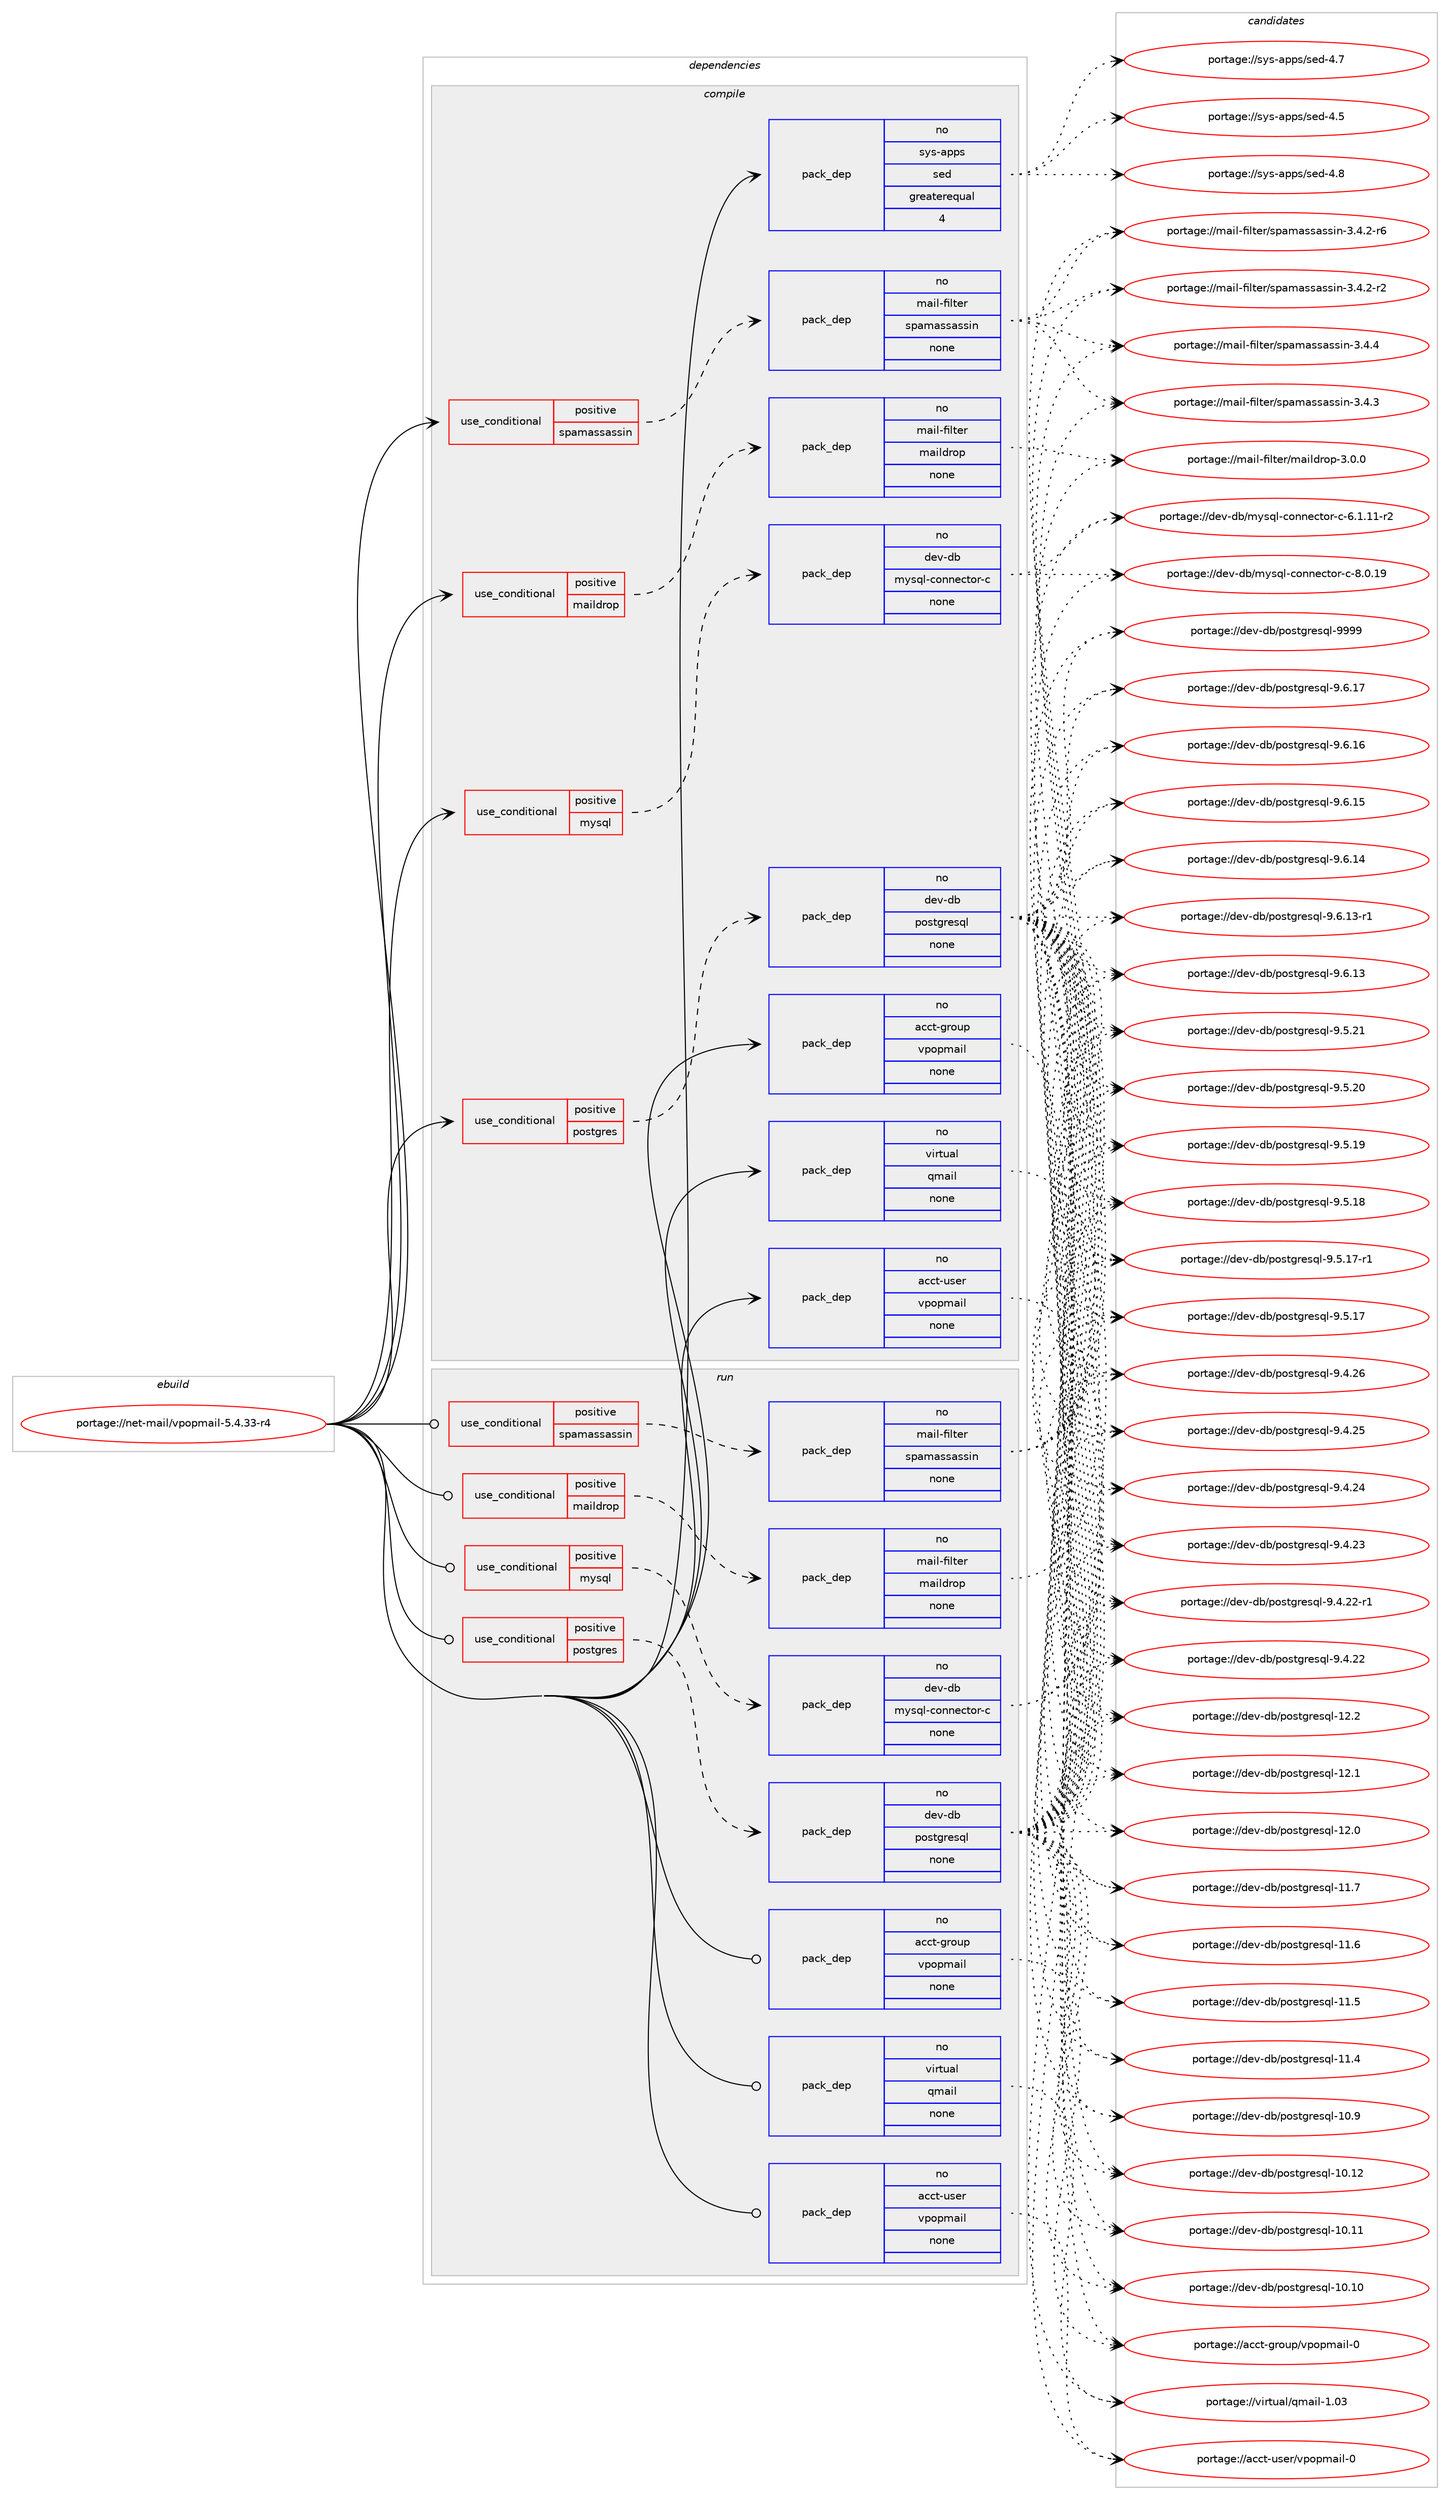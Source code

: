 digraph prolog {

# *************
# Graph options
# *************

newrank=true;
concentrate=true;
compound=true;
graph [rankdir=LR,fontname=Helvetica,fontsize=10,ranksep=1.5];#, ranksep=2.5, nodesep=0.2];
edge  [arrowhead=vee];
node  [fontname=Helvetica,fontsize=10];

# **********
# The ebuild
# **********

subgraph cluster_leftcol {
color=gray;
rank=same;
label=<<i>ebuild</i>>;
id [label="portage://net-mail/vpopmail-5.4.33-r4", color=red, width=4, href="../net-mail/vpopmail-5.4.33-r4.svg"];
}

# ****************
# The dependencies
# ****************

subgraph cluster_midcol {
color=gray;
label=<<i>dependencies</i>>;
subgraph cluster_compile {
fillcolor="#eeeeee";
style=filled;
label=<<i>compile</i>>;
subgraph cond24338 {
dependency117643 [label=<<TABLE BORDER="0" CELLBORDER="1" CELLSPACING="0" CELLPADDING="4"><TR><TD ROWSPAN="3" CELLPADDING="10">use_conditional</TD></TR><TR><TD>positive</TD></TR><TR><TD>maildrop</TD></TR></TABLE>>, shape=none, color=red];
subgraph pack91254 {
dependency117644 [label=<<TABLE BORDER="0" CELLBORDER="1" CELLSPACING="0" CELLPADDING="4" WIDTH="220"><TR><TD ROWSPAN="6" CELLPADDING="30">pack_dep</TD></TR><TR><TD WIDTH="110">no</TD></TR><TR><TD>mail-filter</TD></TR><TR><TD>maildrop</TD></TR><TR><TD>none</TD></TR><TR><TD></TD></TR></TABLE>>, shape=none, color=blue];
}
dependency117643:e -> dependency117644:w [weight=20,style="dashed",arrowhead="vee"];
}
id:e -> dependency117643:w [weight=20,style="solid",arrowhead="vee"];
subgraph cond24339 {
dependency117645 [label=<<TABLE BORDER="0" CELLBORDER="1" CELLSPACING="0" CELLPADDING="4"><TR><TD ROWSPAN="3" CELLPADDING="10">use_conditional</TD></TR><TR><TD>positive</TD></TR><TR><TD>mysql</TD></TR></TABLE>>, shape=none, color=red];
subgraph pack91255 {
dependency117646 [label=<<TABLE BORDER="0" CELLBORDER="1" CELLSPACING="0" CELLPADDING="4" WIDTH="220"><TR><TD ROWSPAN="6" CELLPADDING="30">pack_dep</TD></TR><TR><TD WIDTH="110">no</TD></TR><TR><TD>dev-db</TD></TR><TR><TD>mysql-connector-c</TD></TR><TR><TD>none</TD></TR><TR><TD></TD></TR></TABLE>>, shape=none, color=blue];
}
dependency117645:e -> dependency117646:w [weight=20,style="dashed",arrowhead="vee"];
}
id:e -> dependency117645:w [weight=20,style="solid",arrowhead="vee"];
subgraph cond24340 {
dependency117647 [label=<<TABLE BORDER="0" CELLBORDER="1" CELLSPACING="0" CELLPADDING="4"><TR><TD ROWSPAN="3" CELLPADDING="10">use_conditional</TD></TR><TR><TD>positive</TD></TR><TR><TD>postgres</TD></TR></TABLE>>, shape=none, color=red];
subgraph pack91256 {
dependency117648 [label=<<TABLE BORDER="0" CELLBORDER="1" CELLSPACING="0" CELLPADDING="4" WIDTH="220"><TR><TD ROWSPAN="6" CELLPADDING="30">pack_dep</TD></TR><TR><TD WIDTH="110">no</TD></TR><TR><TD>dev-db</TD></TR><TR><TD>postgresql</TD></TR><TR><TD>none</TD></TR><TR><TD></TD></TR></TABLE>>, shape=none, color=blue];
}
dependency117647:e -> dependency117648:w [weight=20,style="dashed",arrowhead="vee"];
}
id:e -> dependency117647:w [weight=20,style="solid",arrowhead="vee"];
subgraph cond24341 {
dependency117649 [label=<<TABLE BORDER="0" CELLBORDER="1" CELLSPACING="0" CELLPADDING="4"><TR><TD ROWSPAN="3" CELLPADDING="10">use_conditional</TD></TR><TR><TD>positive</TD></TR><TR><TD>spamassassin</TD></TR></TABLE>>, shape=none, color=red];
subgraph pack91257 {
dependency117650 [label=<<TABLE BORDER="0" CELLBORDER="1" CELLSPACING="0" CELLPADDING="4" WIDTH="220"><TR><TD ROWSPAN="6" CELLPADDING="30">pack_dep</TD></TR><TR><TD WIDTH="110">no</TD></TR><TR><TD>mail-filter</TD></TR><TR><TD>spamassassin</TD></TR><TR><TD>none</TD></TR><TR><TD></TD></TR></TABLE>>, shape=none, color=blue];
}
dependency117649:e -> dependency117650:w [weight=20,style="dashed",arrowhead="vee"];
}
id:e -> dependency117649:w [weight=20,style="solid",arrowhead="vee"];
subgraph pack91258 {
dependency117651 [label=<<TABLE BORDER="0" CELLBORDER="1" CELLSPACING="0" CELLPADDING="4" WIDTH="220"><TR><TD ROWSPAN="6" CELLPADDING="30">pack_dep</TD></TR><TR><TD WIDTH="110">no</TD></TR><TR><TD>acct-group</TD></TR><TR><TD>vpopmail</TD></TR><TR><TD>none</TD></TR><TR><TD></TD></TR></TABLE>>, shape=none, color=blue];
}
id:e -> dependency117651:w [weight=20,style="solid",arrowhead="vee"];
subgraph pack91259 {
dependency117652 [label=<<TABLE BORDER="0" CELLBORDER="1" CELLSPACING="0" CELLPADDING="4" WIDTH="220"><TR><TD ROWSPAN="6" CELLPADDING="30">pack_dep</TD></TR><TR><TD WIDTH="110">no</TD></TR><TR><TD>acct-user</TD></TR><TR><TD>vpopmail</TD></TR><TR><TD>none</TD></TR><TR><TD></TD></TR></TABLE>>, shape=none, color=blue];
}
id:e -> dependency117652:w [weight=20,style="solid",arrowhead="vee"];
subgraph pack91260 {
dependency117653 [label=<<TABLE BORDER="0" CELLBORDER="1" CELLSPACING="0" CELLPADDING="4" WIDTH="220"><TR><TD ROWSPAN="6" CELLPADDING="30">pack_dep</TD></TR><TR><TD WIDTH="110">no</TD></TR><TR><TD>sys-apps</TD></TR><TR><TD>sed</TD></TR><TR><TD>greaterequal</TD></TR><TR><TD>4</TD></TR></TABLE>>, shape=none, color=blue];
}
id:e -> dependency117653:w [weight=20,style="solid",arrowhead="vee"];
subgraph pack91261 {
dependency117654 [label=<<TABLE BORDER="0" CELLBORDER="1" CELLSPACING="0" CELLPADDING="4" WIDTH="220"><TR><TD ROWSPAN="6" CELLPADDING="30">pack_dep</TD></TR><TR><TD WIDTH="110">no</TD></TR><TR><TD>virtual</TD></TR><TR><TD>qmail</TD></TR><TR><TD>none</TD></TR><TR><TD></TD></TR></TABLE>>, shape=none, color=blue];
}
id:e -> dependency117654:w [weight=20,style="solid",arrowhead="vee"];
}
subgraph cluster_compileandrun {
fillcolor="#eeeeee";
style=filled;
label=<<i>compile and run</i>>;
}
subgraph cluster_run {
fillcolor="#eeeeee";
style=filled;
label=<<i>run</i>>;
subgraph cond24342 {
dependency117655 [label=<<TABLE BORDER="0" CELLBORDER="1" CELLSPACING="0" CELLPADDING="4"><TR><TD ROWSPAN="3" CELLPADDING="10">use_conditional</TD></TR><TR><TD>positive</TD></TR><TR><TD>maildrop</TD></TR></TABLE>>, shape=none, color=red];
subgraph pack91262 {
dependency117656 [label=<<TABLE BORDER="0" CELLBORDER="1" CELLSPACING="0" CELLPADDING="4" WIDTH="220"><TR><TD ROWSPAN="6" CELLPADDING="30">pack_dep</TD></TR><TR><TD WIDTH="110">no</TD></TR><TR><TD>mail-filter</TD></TR><TR><TD>maildrop</TD></TR><TR><TD>none</TD></TR><TR><TD></TD></TR></TABLE>>, shape=none, color=blue];
}
dependency117655:e -> dependency117656:w [weight=20,style="dashed",arrowhead="vee"];
}
id:e -> dependency117655:w [weight=20,style="solid",arrowhead="odot"];
subgraph cond24343 {
dependency117657 [label=<<TABLE BORDER="0" CELLBORDER="1" CELLSPACING="0" CELLPADDING="4"><TR><TD ROWSPAN="3" CELLPADDING="10">use_conditional</TD></TR><TR><TD>positive</TD></TR><TR><TD>mysql</TD></TR></TABLE>>, shape=none, color=red];
subgraph pack91263 {
dependency117658 [label=<<TABLE BORDER="0" CELLBORDER="1" CELLSPACING="0" CELLPADDING="4" WIDTH="220"><TR><TD ROWSPAN="6" CELLPADDING="30">pack_dep</TD></TR><TR><TD WIDTH="110">no</TD></TR><TR><TD>dev-db</TD></TR><TR><TD>mysql-connector-c</TD></TR><TR><TD>none</TD></TR><TR><TD></TD></TR></TABLE>>, shape=none, color=blue];
}
dependency117657:e -> dependency117658:w [weight=20,style="dashed",arrowhead="vee"];
}
id:e -> dependency117657:w [weight=20,style="solid",arrowhead="odot"];
subgraph cond24344 {
dependency117659 [label=<<TABLE BORDER="0" CELLBORDER="1" CELLSPACING="0" CELLPADDING="4"><TR><TD ROWSPAN="3" CELLPADDING="10">use_conditional</TD></TR><TR><TD>positive</TD></TR><TR><TD>postgres</TD></TR></TABLE>>, shape=none, color=red];
subgraph pack91264 {
dependency117660 [label=<<TABLE BORDER="0" CELLBORDER="1" CELLSPACING="0" CELLPADDING="4" WIDTH="220"><TR><TD ROWSPAN="6" CELLPADDING="30">pack_dep</TD></TR><TR><TD WIDTH="110">no</TD></TR><TR><TD>dev-db</TD></TR><TR><TD>postgresql</TD></TR><TR><TD>none</TD></TR><TR><TD></TD></TR></TABLE>>, shape=none, color=blue];
}
dependency117659:e -> dependency117660:w [weight=20,style="dashed",arrowhead="vee"];
}
id:e -> dependency117659:w [weight=20,style="solid",arrowhead="odot"];
subgraph cond24345 {
dependency117661 [label=<<TABLE BORDER="0" CELLBORDER="1" CELLSPACING="0" CELLPADDING="4"><TR><TD ROWSPAN="3" CELLPADDING="10">use_conditional</TD></TR><TR><TD>positive</TD></TR><TR><TD>spamassassin</TD></TR></TABLE>>, shape=none, color=red];
subgraph pack91265 {
dependency117662 [label=<<TABLE BORDER="0" CELLBORDER="1" CELLSPACING="0" CELLPADDING="4" WIDTH="220"><TR><TD ROWSPAN="6" CELLPADDING="30">pack_dep</TD></TR><TR><TD WIDTH="110">no</TD></TR><TR><TD>mail-filter</TD></TR><TR><TD>spamassassin</TD></TR><TR><TD>none</TD></TR><TR><TD></TD></TR></TABLE>>, shape=none, color=blue];
}
dependency117661:e -> dependency117662:w [weight=20,style="dashed",arrowhead="vee"];
}
id:e -> dependency117661:w [weight=20,style="solid",arrowhead="odot"];
subgraph pack91266 {
dependency117663 [label=<<TABLE BORDER="0" CELLBORDER="1" CELLSPACING="0" CELLPADDING="4" WIDTH="220"><TR><TD ROWSPAN="6" CELLPADDING="30">pack_dep</TD></TR><TR><TD WIDTH="110">no</TD></TR><TR><TD>acct-group</TD></TR><TR><TD>vpopmail</TD></TR><TR><TD>none</TD></TR><TR><TD></TD></TR></TABLE>>, shape=none, color=blue];
}
id:e -> dependency117663:w [weight=20,style="solid",arrowhead="odot"];
subgraph pack91267 {
dependency117664 [label=<<TABLE BORDER="0" CELLBORDER="1" CELLSPACING="0" CELLPADDING="4" WIDTH="220"><TR><TD ROWSPAN="6" CELLPADDING="30">pack_dep</TD></TR><TR><TD WIDTH="110">no</TD></TR><TR><TD>acct-user</TD></TR><TR><TD>vpopmail</TD></TR><TR><TD>none</TD></TR><TR><TD></TD></TR></TABLE>>, shape=none, color=blue];
}
id:e -> dependency117664:w [weight=20,style="solid",arrowhead="odot"];
subgraph pack91268 {
dependency117665 [label=<<TABLE BORDER="0" CELLBORDER="1" CELLSPACING="0" CELLPADDING="4" WIDTH="220"><TR><TD ROWSPAN="6" CELLPADDING="30">pack_dep</TD></TR><TR><TD WIDTH="110">no</TD></TR><TR><TD>virtual</TD></TR><TR><TD>qmail</TD></TR><TR><TD>none</TD></TR><TR><TD></TD></TR></TABLE>>, shape=none, color=blue];
}
id:e -> dependency117665:w [weight=20,style="solid",arrowhead="odot"];
}
}

# **************
# The candidates
# **************

subgraph cluster_choices {
rank=same;
color=gray;
label=<<i>candidates</i>>;

subgraph choice91254 {
color=black;
nodesep=1;
choice10997105108451021051081161011144710997105108100114111112455146484648 [label="portage://mail-filter/maildrop-3.0.0", color=red, width=4,href="../mail-filter/maildrop-3.0.0.svg"];
dependency117644:e -> choice10997105108451021051081161011144710997105108100114111112455146484648:w [style=dotted,weight="100"];
}
subgraph choice91255 {
color=black;
nodesep=1;
choice100101118451009847109121115113108459911111011010199116111114459945564648464957 [label="portage://dev-db/mysql-connector-c-8.0.19", color=red, width=4,href="../dev-db/mysql-connector-c-8.0.19.svg"];
choice1001011184510098471091211151131084599111110110101991161111144599455446494649494511450 [label="portage://dev-db/mysql-connector-c-6.1.11-r2", color=red, width=4,href="../dev-db/mysql-connector-c-6.1.11-r2.svg"];
dependency117646:e -> choice100101118451009847109121115113108459911111011010199116111114459945564648464957:w [style=dotted,weight="100"];
dependency117646:e -> choice1001011184510098471091211151131084599111110110101991161111144599455446494649494511450:w [style=dotted,weight="100"];
}
subgraph choice91256 {
color=black;
nodesep=1;
choice1001011184510098471121111151161031141011151131084557575757 [label="portage://dev-db/postgresql-9999", color=red, width=4,href="../dev-db/postgresql-9999.svg"];
choice10010111845100984711211111511610311410111511310845574654464955 [label="portage://dev-db/postgresql-9.6.17", color=red, width=4,href="../dev-db/postgresql-9.6.17.svg"];
choice10010111845100984711211111511610311410111511310845574654464954 [label="portage://dev-db/postgresql-9.6.16", color=red, width=4,href="../dev-db/postgresql-9.6.16.svg"];
choice10010111845100984711211111511610311410111511310845574654464953 [label="portage://dev-db/postgresql-9.6.15", color=red, width=4,href="../dev-db/postgresql-9.6.15.svg"];
choice10010111845100984711211111511610311410111511310845574654464952 [label="portage://dev-db/postgresql-9.6.14", color=red, width=4,href="../dev-db/postgresql-9.6.14.svg"];
choice100101118451009847112111115116103114101115113108455746544649514511449 [label="portage://dev-db/postgresql-9.6.13-r1", color=red, width=4,href="../dev-db/postgresql-9.6.13-r1.svg"];
choice10010111845100984711211111511610311410111511310845574654464951 [label="portage://dev-db/postgresql-9.6.13", color=red, width=4,href="../dev-db/postgresql-9.6.13.svg"];
choice10010111845100984711211111511610311410111511310845574653465049 [label="portage://dev-db/postgresql-9.5.21", color=red, width=4,href="../dev-db/postgresql-9.5.21.svg"];
choice10010111845100984711211111511610311410111511310845574653465048 [label="portage://dev-db/postgresql-9.5.20", color=red, width=4,href="../dev-db/postgresql-9.5.20.svg"];
choice10010111845100984711211111511610311410111511310845574653464957 [label="portage://dev-db/postgresql-9.5.19", color=red, width=4,href="../dev-db/postgresql-9.5.19.svg"];
choice10010111845100984711211111511610311410111511310845574653464956 [label="portage://dev-db/postgresql-9.5.18", color=red, width=4,href="../dev-db/postgresql-9.5.18.svg"];
choice100101118451009847112111115116103114101115113108455746534649554511449 [label="portage://dev-db/postgresql-9.5.17-r1", color=red, width=4,href="../dev-db/postgresql-9.5.17-r1.svg"];
choice10010111845100984711211111511610311410111511310845574653464955 [label="portage://dev-db/postgresql-9.5.17", color=red, width=4,href="../dev-db/postgresql-9.5.17.svg"];
choice10010111845100984711211111511610311410111511310845574652465054 [label="portage://dev-db/postgresql-9.4.26", color=red, width=4,href="../dev-db/postgresql-9.4.26.svg"];
choice10010111845100984711211111511610311410111511310845574652465053 [label="portage://dev-db/postgresql-9.4.25", color=red, width=4,href="../dev-db/postgresql-9.4.25.svg"];
choice10010111845100984711211111511610311410111511310845574652465052 [label="portage://dev-db/postgresql-9.4.24", color=red, width=4,href="../dev-db/postgresql-9.4.24.svg"];
choice10010111845100984711211111511610311410111511310845574652465051 [label="portage://dev-db/postgresql-9.4.23", color=red, width=4,href="../dev-db/postgresql-9.4.23.svg"];
choice100101118451009847112111115116103114101115113108455746524650504511449 [label="portage://dev-db/postgresql-9.4.22-r1", color=red, width=4,href="../dev-db/postgresql-9.4.22-r1.svg"];
choice10010111845100984711211111511610311410111511310845574652465050 [label="portage://dev-db/postgresql-9.4.22", color=red, width=4,href="../dev-db/postgresql-9.4.22.svg"];
choice1001011184510098471121111151161031141011151131084549504650 [label="portage://dev-db/postgresql-12.2", color=red, width=4,href="../dev-db/postgresql-12.2.svg"];
choice1001011184510098471121111151161031141011151131084549504649 [label="portage://dev-db/postgresql-12.1", color=red, width=4,href="../dev-db/postgresql-12.1.svg"];
choice1001011184510098471121111151161031141011151131084549504648 [label="portage://dev-db/postgresql-12.0", color=red, width=4,href="../dev-db/postgresql-12.0.svg"];
choice1001011184510098471121111151161031141011151131084549494655 [label="portage://dev-db/postgresql-11.7", color=red, width=4,href="../dev-db/postgresql-11.7.svg"];
choice1001011184510098471121111151161031141011151131084549494654 [label="portage://dev-db/postgresql-11.6", color=red, width=4,href="../dev-db/postgresql-11.6.svg"];
choice1001011184510098471121111151161031141011151131084549494653 [label="portage://dev-db/postgresql-11.5", color=red, width=4,href="../dev-db/postgresql-11.5.svg"];
choice1001011184510098471121111151161031141011151131084549494652 [label="portage://dev-db/postgresql-11.4", color=red, width=4,href="../dev-db/postgresql-11.4.svg"];
choice1001011184510098471121111151161031141011151131084549484657 [label="portage://dev-db/postgresql-10.9", color=red, width=4,href="../dev-db/postgresql-10.9.svg"];
choice100101118451009847112111115116103114101115113108454948464950 [label="portage://dev-db/postgresql-10.12", color=red, width=4,href="../dev-db/postgresql-10.12.svg"];
choice100101118451009847112111115116103114101115113108454948464949 [label="portage://dev-db/postgresql-10.11", color=red, width=4,href="../dev-db/postgresql-10.11.svg"];
choice100101118451009847112111115116103114101115113108454948464948 [label="portage://dev-db/postgresql-10.10", color=red, width=4,href="../dev-db/postgresql-10.10.svg"];
dependency117648:e -> choice1001011184510098471121111151161031141011151131084557575757:w [style=dotted,weight="100"];
dependency117648:e -> choice10010111845100984711211111511610311410111511310845574654464955:w [style=dotted,weight="100"];
dependency117648:e -> choice10010111845100984711211111511610311410111511310845574654464954:w [style=dotted,weight="100"];
dependency117648:e -> choice10010111845100984711211111511610311410111511310845574654464953:w [style=dotted,weight="100"];
dependency117648:e -> choice10010111845100984711211111511610311410111511310845574654464952:w [style=dotted,weight="100"];
dependency117648:e -> choice100101118451009847112111115116103114101115113108455746544649514511449:w [style=dotted,weight="100"];
dependency117648:e -> choice10010111845100984711211111511610311410111511310845574654464951:w [style=dotted,weight="100"];
dependency117648:e -> choice10010111845100984711211111511610311410111511310845574653465049:w [style=dotted,weight="100"];
dependency117648:e -> choice10010111845100984711211111511610311410111511310845574653465048:w [style=dotted,weight="100"];
dependency117648:e -> choice10010111845100984711211111511610311410111511310845574653464957:w [style=dotted,weight="100"];
dependency117648:e -> choice10010111845100984711211111511610311410111511310845574653464956:w [style=dotted,weight="100"];
dependency117648:e -> choice100101118451009847112111115116103114101115113108455746534649554511449:w [style=dotted,weight="100"];
dependency117648:e -> choice10010111845100984711211111511610311410111511310845574653464955:w [style=dotted,weight="100"];
dependency117648:e -> choice10010111845100984711211111511610311410111511310845574652465054:w [style=dotted,weight="100"];
dependency117648:e -> choice10010111845100984711211111511610311410111511310845574652465053:w [style=dotted,weight="100"];
dependency117648:e -> choice10010111845100984711211111511610311410111511310845574652465052:w [style=dotted,weight="100"];
dependency117648:e -> choice10010111845100984711211111511610311410111511310845574652465051:w [style=dotted,weight="100"];
dependency117648:e -> choice100101118451009847112111115116103114101115113108455746524650504511449:w [style=dotted,weight="100"];
dependency117648:e -> choice10010111845100984711211111511610311410111511310845574652465050:w [style=dotted,weight="100"];
dependency117648:e -> choice1001011184510098471121111151161031141011151131084549504650:w [style=dotted,weight="100"];
dependency117648:e -> choice1001011184510098471121111151161031141011151131084549504649:w [style=dotted,weight="100"];
dependency117648:e -> choice1001011184510098471121111151161031141011151131084549504648:w [style=dotted,weight="100"];
dependency117648:e -> choice1001011184510098471121111151161031141011151131084549494655:w [style=dotted,weight="100"];
dependency117648:e -> choice1001011184510098471121111151161031141011151131084549494654:w [style=dotted,weight="100"];
dependency117648:e -> choice1001011184510098471121111151161031141011151131084549494653:w [style=dotted,weight="100"];
dependency117648:e -> choice1001011184510098471121111151161031141011151131084549494652:w [style=dotted,weight="100"];
dependency117648:e -> choice1001011184510098471121111151161031141011151131084549484657:w [style=dotted,weight="100"];
dependency117648:e -> choice100101118451009847112111115116103114101115113108454948464950:w [style=dotted,weight="100"];
dependency117648:e -> choice100101118451009847112111115116103114101115113108454948464949:w [style=dotted,weight="100"];
dependency117648:e -> choice100101118451009847112111115116103114101115113108454948464948:w [style=dotted,weight="100"];
}
subgraph choice91257 {
color=black;
nodesep=1;
choice109971051084510210510811610111447115112971099711511597115115105110455146524652 [label="portage://mail-filter/spamassassin-3.4.4", color=red, width=4,href="../mail-filter/spamassassin-3.4.4.svg"];
choice109971051084510210510811610111447115112971099711511597115115105110455146524651 [label="portage://mail-filter/spamassassin-3.4.3", color=red, width=4,href="../mail-filter/spamassassin-3.4.3.svg"];
choice1099710510845102105108116101114471151129710997115115971151151051104551465246504511454 [label="portage://mail-filter/spamassassin-3.4.2-r6", color=red, width=4,href="../mail-filter/spamassassin-3.4.2-r6.svg"];
choice1099710510845102105108116101114471151129710997115115971151151051104551465246504511450 [label="portage://mail-filter/spamassassin-3.4.2-r2", color=red, width=4,href="../mail-filter/spamassassin-3.4.2-r2.svg"];
dependency117650:e -> choice109971051084510210510811610111447115112971099711511597115115105110455146524652:w [style=dotted,weight="100"];
dependency117650:e -> choice109971051084510210510811610111447115112971099711511597115115105110455146524651:w [style=dotted,weight="100"];
dependency117650:e -> choice1099710510845102105108116101114471151129710997115115971151151051104551465246504511454:w [style=dotted,weight="100"];
dependency117650:e -> choice1099710510845102105108116101114471151129710997115115971151151051104551465246504511450:w [style=dotted,weight="100"];
}
subgraph choice91258 {
color=black;
nodesep=1;
choice9799991164510311411111711247118112111112109971051084548 [label="portage://acct-group/vpopmail-0", color=red, width=4,href="../acct-group/vpopmail-0.svg"];
dependency117651:e -> choice9799991164510311411111711247118112111112109971051084548:w [style=dotted,weight="100"];
}
subgraph choice91259 {
color=black;
nodesep=1;
choice9799991164511711510111447118112111112109971051084548 [label="portage://acct-user/vpopmail-0", color=red, width=4,href="../acct-user/vpopmail-0.svg"];
dependency117652:e -> choice9799991164511711510111447118112111112109971051084548:w [style=dotted,weight="100"];
}
subgraph choice91260 {
color=black;
nodesep=1;
choice11512111545971121121154711510110045524656 [label="portage://sys-apps/sed-4.8", color=red, width=4,href="../sys-apps/sed-4.8.svg"];
choice11512111545971121121154711510110045524655 [label="portage://sys-apps/sed-4.7", color=red, width=4,href="../sys-apps/sed-4.7.svg"];
choice11512111545971121121154711510110045524653 [label="portage://sys-apps/sed-4.5", color=red, width=4,href="../sys-apps/sed-4.5.svg"];
dependency117653:e -> choice11512111545971121121154711510110045524656:w [style=dotted,weight="100"];
dependency117653:e -> choice11512111545971121121154711510110045524655:w [style=dotted,weight="100"];
dependency117653:e -> choice11512111545971121121154711510110045524653:w [style=dotted,weight="100"];
}
subgraph choice91261 {
color=black;
nodesep=1;
choice1181051141161179710847113109971051084549464851 [label="portage://virtual/qmail-1.03", color=red, width=4,href="../virtual/qmail-1.03.svg"];
dependency117654:e -> choice1181051141161179710847113109971051084549464851:w [style=dotted,weight="100"];
}
subgraph choice91262 {
color=black;
nodesep=1;
choice10997105108451021051081161011144710997105108100114111112455146484648 [label="portage://mail-filter/maildrop-3.0.0", color=red, width=4,href="../mail-filter/maildrop-3.0.0.svg"];
dependency117656:e -> choice10997105108451021051081161011144710997105108100114111112455146484648:w [style=dotted,weight="100"];
}
subgraph choice91263 {
color=black;
nodesep=1;
choice100101118451009847109121115113108459911111011010199116111114459945564648464957 [label="portage://dev-db/mysql-connector-c-8.0.19", color=red, width=4,href="../dev-db/mysql-connector-c-8.0.19.svg"];
choice1001011184510098471091211151131084599111110110101991161111144599455446494649494511450 [label="portage://dev-db/mysql-connector-c-6.1.11-r2", color=red, width=4,href="../dev-db/mysql-connector-c-6.1.11-r2.svg"];
dependency117658:e -> choice100101118451009847109121115113108459911111011010199116111114459945564648464957:w [style=dotted,weight="100"];
dependency117658:e -> choice1001011184510098471091211151131084599111110110101991161111144599455446494649494511450:w [style=dotted,weight="100"];
}
subgraph choice91264 {
color=black;
nodesep=1;
choice1001011184510098471121111151161031141011151131084557575757 [label="portage://dev-db/postgresql-9999", color=red, width=4,href="../dev-db/postgresql-9999.svg"];
choice10010111845100984711211111511610311410111511310845574654464955 [label="portage://dev-db/postgresql-9.6.17", color=red, width=4,href="../dev-db/postgresql-9.6.17.svg"];
choice10010111845100984711211111511610311410111511310845574654464954 [label="portage://dev-db/postgresql-9.6.16", color=red, width=4,href="../dev-db/postgresql-9.6.16.svg"];
choice10010111845100984711211111511610311410111511310845574654464953 [label="portage://dev-db/postgresql-9.6.15", color=red, width=4,href="../dev-db/postgresql-9.6.15.svg"];
choice10010111845100984711211111511610311410111511310845574654464952 [label="portage://dev-db/postgresql-9.6.14", color=red, width=4,href="../dev-db/postgresql-9.6.14.svg"];
choice100101118451009847112111115116103114101115113108455746544649514511449 [label="portage://dev-db/postgresql-9.6.13-r1", color=red, width=4,href="../dev-db/postgresql-9.6.13-r1.svg"];
choice10010111845100984711211111511610311410111511310845574654464951 [label="portage://dev-db/postgresql-9.6.13", color=red, width=4,href="../dev-db/postgresql-9.6.13.svg"];
choice10010111845100984711211111511610311410111511310845574653465049 [label="portage://dev-db/postgresql-9.5.21", color=red, width=4,href="../dev-db/postgresql-9.5.21.svg"];
choice10010111845100984711211111511610311410111511310845574653465048 [label="portage://dev-db/postgresql-9.5.20", color=red, width=4,href="../dev-db/postgresql-9.5.20.svg"];
choice10010111845100984711211111511610311410111511310845574653464957 [label="portage://dev-db/postgresql-9.5.19", color=red, width=4,href="../dev-db/postgresql-9.5.19.svg"];
choice10010111845100984711211111511610311410111511310845574653464956 [label="portage://dev-db/postgresql-9.5.18", color=red, width=4,href="../dev-db/postgresql-9.5.18.svg"];
choice100101118451009847112111115116103114101115113108455746534649554511449 [label="portage://dev-db/postgresql-9.5.17-r1", color=red, width=4,href="../dev-db/postgresql-9.5.17-r1.svg"];
choice10010111845100984711211111511610311410111511310845574653464955 [label="portage://dev-db/postgresql-9.5.17", color=red, width=4,href="../dev-db/postgresql-9.5.17.svg"];
choice10010111845100984711211111511610311410111511310845574652465054 [label="portage://dev-db/postgresql-9.4.26", color=red, width=4,href="../dev-db/postgresql-9.4.26.svg"];
choice10010111845100984711211111511610311410111511310845574652465053 [label="portage://dev-db/postgresql-9.4.25", color=red, width=4,href="../dev-db/postgresql-9.4.25.svg"];
choice10010111845100984711211111511610311410111511310845574652465052 [label="portage://dev-db/postgresql-9.4.24", color=red, width=4,href="../dev-db/postgresql-9.4.24.svg"];
choice10010111845100984711211111511610311410111511310845574652465051 [label="portage://dev-db/postgresql-9.4.23", color=red, width=4,href="../dev-db/postgresql-9.4.23.svg"];
choice100101118451009847112111115116103114101115113108455746524650504511449 [label="portage://dev-db/postgresql-9.4.22-r1", color=red, width=4,href="../dev-db/postgresql-9.4.22-r1.svg"];
choice10010111845100984711211111511610311410111511310845574652465050 [label="portage://dev-db/postgresql-9.4.22", color=red, width=4,href="../dev-db/postgresql-9.4.22.svg"];
choice1001011184510098471121111151161031141011151131084549504650 [label="portage://dev-db/postgresql-12.2", color=red, width=4,href="../dev-db/postgresql-12.2.svg"];
choice1001011184510098471121111151161031141011151131084549504649 [label="portage://dev-db/postgresql-12.1", color=red, width=4,href="../dev-db/postgresql-12.1.svg"];
choice1001011184510098471121111151161031141011151131084549504648 [label="portage://dev-db/postgresql-12.0", color=red, width=4,href="../dev-db/postgresql-12.0.svg"];
choice1001011184510098471121111151161031141011151131084549494655 [label="portage://dev-db/postgresql-11.7", color=red, width=4,href="../dev-db/postgresql-11.7.svg"];
choice1001011184510098471121111151161031141011151131084549494654 [label="portage://dev-db/postgresql-11.6", color=red, width=4,href="../dev-db/postgresql-11.6.svg"];
choice1001011184510098471121111151161031141011151131084549494653 [label="portage://dev-db/postgresql-11.5", color=red, width=4,href="../dev-db/postgresql-11.5.svg"];
choice1001011184510098471121111151161031141011151131084549494652 [label="portage://dev-db/postgresql-11.4", color=red, width=4,href="../dev-db/postgresql-11.4.svg"];
choice1001011184510098471121111151161031141011151131084549484657 [label="portage://dev-db/postgresql-10.9", color=red, width=4,href="../dev-db/postgresql-10.9.svg"];
choice100101118451009847112111115116103114101115113108454948464950 [label="portage://dev-db/postgresql-10.12", color=red, width=4,href="../dev-db/postgresql-10.12.svg"];
choice100101118451009847112111115116103114101115113108454948464949 [label="portage://dev-db/postgresql-10.11", color=red, width=4,href="../dev-db/postgresql-10.11.svg"];
choice100101118451009847112111115116103114101115113108454948464948 [label="portage://dev-db/postgresql-10.10", color=red, width=4,href="../dev-db/postgresql-10.10.svg"];
dependency117660:e -> choice1001011184510098471121111151161031141011151131084557575757:w [style=dotted,weight="100"];
dependency117660:e -> choice10010111845100984711211111511610311410111511310845574654464955:w [style=dotted,weight="100"];
dependency117660:e -> choice10010111845100984711211111511610311410111511310845574654464954:w [style=dotted,weight="100"];
dependency117660:e -> choice10010111845100984711211111511610311410111511310845574654464953:w [style=dotted,weight="100"];
dependency117660:e -> choice10010111845100984711211111511610311410111511310845574654464952:w [style=dotted,weight="100"];
dependency117660:e -> choice100101118451009847112111115116103114101115113108455746544649514511449:w [style=dotted,weight="100"];
dependency117660:e -> choice10010111845100984711211111511610311410111511310845574654464951:w [style=dotted,weight="100"];
dependency117660:e -> choice10010111845100984711211111511610311410111511310845574653465049:w [style=dotted,weight="100"];
dependency117660:e -> choice10010111845100984711211111511610311410111511310845574653465048:w [style=dotted,weight="100"];
dependency117660:e -> choice10010111845100984711211111511610311410111511310845574653464957:w [style=dotted,weight="100"];
dependency117660:e -> choice10010111845100984711211111511610311410111511310845574653464956:w [style=dotted,weight="100"];
dependency117660:e -> choice100101118451009847112111115116103114101115113108455746534649554511449:w [style=dotted,weight="100"];
dependency117660:e -> choice10010111845100984711211111511610311410111511310845574653464955:w [style=dotted,weight="100"];
dependency117660:e -> choice10010111845100984711211111511610311410111511310845574652465054:w [style=dotted,weight="100"];
dependency117660:e -> choice10010111845100984711211111511610311410111511310845574652465053:w [style=dotted,weight="100"];
dependency117660:e -> choice10010111845100984711211111511610311410111511310845574652465052:w [style=dotted,weight="100"];
dependency117660:e -> choice10010111845100984711211111511610311410111511310845574652465051:w [style=dotted,weight="100"];
dependency117660:e -> choice100101118451009847112111115116103114101115113108455746524650504511449:w [style=dotted,weight="100"];
dependency117660:e -> choice10010111845100984711211111511610311410111511310845574652465050:w [style=dotted,weight="100"];
dependency117660:e -> choice1001011184510098471121111151161031141011151131084549504650:w [style=dotted,weight="100"];
dependency117660:e -> choice1001011184510098471121111151161031141011151131084549504649:w [style=dotted,weight="100"];
dependency117660:e -> choice1001011184510098471121111151161031141011151131084549504648:w [style=dotted,weight="100"];
dependency117660:e -> choice1001011184510098471121111151161031141011151131084549494655:w [style=dotted,weight="100"];
dependency117660:e -> choice1001011184510098471121111151161031141011151131084549494654:w [style=dotted,weight="100"];
dependency117660:e -> choice1001011184510098471121111151161031141011151131084549494653:w [style=dotted,weight="100"];
dependency117660:e -> choice1001011184510098471121111151161031141011151131084549494652:w [style=dotted,weight="100"];
dependency117660:e -> choice1001011184510098471121111151161031141011151131084549484657:w [style=dotted,weight="100"];
dependency117660:e -> choice100101118451009847112111115116103114101115113108454948464950:w [style=dotted,weight="100"];
dependency117660:e -> choice100101118451009847112111115116103114101115113108454948464949:w [style=dotted,weight="100"];
dependency117660:e -> choice100101118451009847112111115116103114101115113108454948464948:w [style=dotted,weight="100"];
}
subgraph choice91265 {
color=black;
nodesep=1;
choice109971051084510210510811610111447115112971099711511597115115105110455146524652 [label="portage://mail-filter/spamassassin-3.4.4", color=red, width=4,href="../mail-filter/spamassassin-3.4.4.svg"];
choice109971051084510210510811610111447115112971099711511597115115105110455146524651 [label="portage://mail-filter/spamassassin-3.4.3", color=red, width=4,href="../mail-filter/spamassassin-3.4.3.svg"];
choice1099710510845102105108116101114471151129710997115115971151151051104551465246504511454 [label="portage://mail-filter/spamassassin-3.4.2-r6", color=red, width=4,href="../mail-filter/spamassassin-3.4.2-r6.svg"];
choice1099710510845102105108116101114471151129710997115115971151151051104551465246504511450 [label="portage://mail-filter/spamassassin-3.4.2-r2", color=red, width=4,href="../mail-filter/spamassassin-3.4.2-r2.svg"];
dependency117662:e -> choice109971051084510210510811610111447115112971099711511597115115105110455146524652:w [style=dotted,weight="100"];
dependency117662:e -> choice109971051084510210510811610111447115112971099711511597115115105110455146524651:w [style=dotted,weight="100"];
dependency117662:e -> choice1099710510845102105108116101114471151129710997115115971151151051104551465246504511454:w [style=dotted,weight="100"];
dependency117662:e -> choice1099710510845102105108116101114471151129710997115115971151151051104551465246504511450:w [style=dotted,weight="100"];
}
subgraph choice91266 {
color=black;
nodesep=1;
choice9799991164510311411111711247118112111112109971051084548 [label="portage://acct-group/vpopmail-0", color=red, width=4,href="../acct-group/vpopmail-0.svg"];
dependency117663:e -> choice9799991164510311411111711247118112111112109971051084548:w [style=dotted,weight="100"];
}
subgraph choice91267 {
color=black;
nodesep=1;
choice9799991164511711510111447118112111112109971051084548 [label="portage://acct-user/vpopmail-0", color=red, width=4,href="../acct-user/vpopmail-0.svg"];
dependency117664:e -> choice9799991164511711510111447118112111112109971051084548:w [style=dotted,weight="100"];
}
subgraph choice91268 {
color=black;
nodesep=1;
choice1181051141161179710847113109971051084549464851 [label="portage://virtual/qmail-1.03", color=red, width=4,href="../virtual/qmail-1.03.svg"];
dependency117665:e -> choice1181051141161179710847113109971051084549464851:w [style=dotted,weight="100"];
}
}

}
